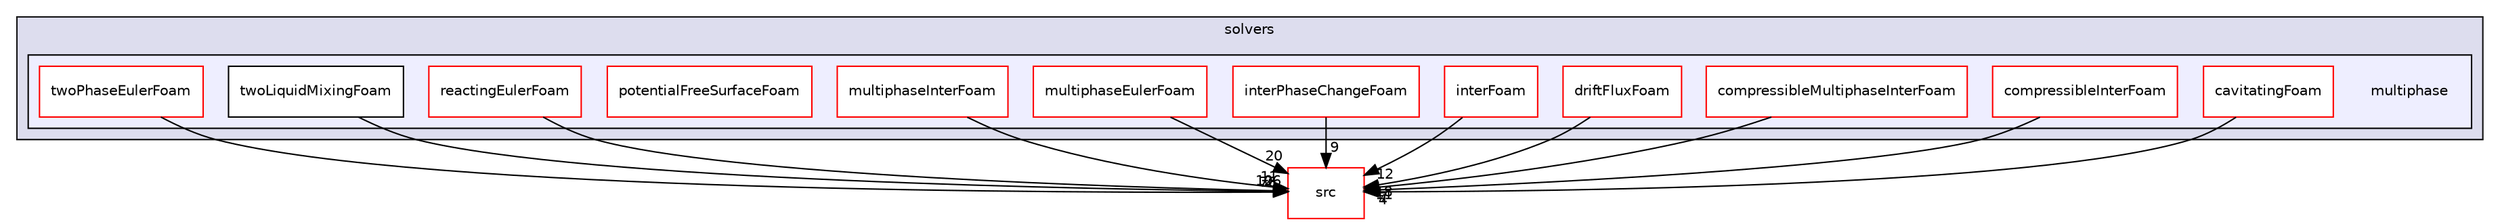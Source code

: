 digraph "applications/solvers/multiphase" {
  bgcolor=transparent;
  compound=true
  node [ fontsize="10", fontname="Helvetica"];
  edge [ labelfontsize="10", labelfontname="Helvetica"];
  subgraph clusterdir_fdd174abb8ada244b49e98779c87ac3c {
    graph [ bgcolor="#ddddee", pencolor="black", label="solvers" fontname="Helvetica", fontsize="10", URL="dir_fdd174abb8ada244b49e98779c87ac3c.html"]
  subgraph clusterdir_d62a5a20700de1cb9696e405d497a576 {
    graph [ bgcolor="#eeeeff", pencolor="black", label="" URL="dir_d62a5a20700de1cb9696e405d497a576.html"];
    dir_d62a5a20700de1cb9696e405d497a576 [shape=plaintext label="multiphase"];
    dir_ebc4a50cd94b4d9cf2a6a622cea77dff [shape=box label="cavitatingFoam" color="red" fillcolor="white" style="filled" URL="dir_ebc4a50cd94b4d9cf2a6a622cea77dff.html"];
    dir_fb05bcc430bbe51efa429e7fa7725607 [shape=box label="compressibleInterFoam" color="red" fillcolor="white" style="filled" URL="dir_fb05bcc430bbe51efa429e7fa7725607.html"];
    dir_75bd1829166ce4d491db72d27f90896f [shape=box label="compressibleMultiphaseInterFoam" color="red" fillcolor="white" style="filled" URL="dir_75bd1829166ce4d491db72d27f90896f.html"];
    dir_0c082c89dfcc226032574eee25dcdb41 [shape=box label="driftFluxFoam" color="red" fillcolor="white" style="filled" URL="dir_0c082c89dfcc226032574eee25dcdb41.html"];
    dir_6cbc35a456677982ef0a79ee58fc4be3 [shape=box label="interFoam" color="red" fillcolor="white" style="filled" URL="dir_6cbc35a456677982ef0a79ee58fc4be3.html"];
    dir_072f0e2674ae04115e1196cfcbf8d2aa [shape=box label="interPhaseChangeFoam" color="red" fillcolor="white" style="filled" URL="dir_072f0e2674ae04115e1196cfcbf8d2aa.html"];
    dir_bdb3c14a9a2875c5ad517fe30fd83be7 [shape=box label="multiphaseEulerFoam" color="red" fillcolor="white" style="filled" URL="dir_bdb3c14a9a2875c5ad517fe30fd83be7.html"];
    dir_649325ba5518c6bdafc09ed81f46ff26 [shape=box label="multiphaseInterFoam" color="red" fillcolor="white" style="filled" URL="dir_649325ba5518c6bdafc09ed81f46ff26.html"];
    dir_40ec60a1fdb4f603452122e742a2be76 [shape=box label="potentialFreeSurfaceFoam" color="red" fillcolor="white" style="filled" URL="dir_40ec60a1fdb4f603452122e742a2be76.html"];
    dir_bd1c0bce0f70f7327528a03b20ac8e2b [shape=box label="reactingEulerFoam" color="red" fillcolor="white" style="filled" URL="dir_bd1c0bce0f70f7327528a03b20ac8e2b.html"];
    dir_d593837003da2a35fc5309fd56361a04 [shape=box label="twoLiquidMixingFoam" color="black" fillcolor="white" style="filled" URL="dir_d593837003da2a35fc5309fd56361a04.html"];
    dir_9a8884475cf7812a7a55716c3274f065 [shape=box label="twoPhaseEulerFoam" color="red" fillcolor="white" style="filled" URL="dir_9a8884475cf7812a7a55716c3274f065.html"];
  }
  }
  dir_68267d1309a1af8e8297ef4c3efbcdba [shape=box label="src" color="red" URL="dir_68267d1309a1af8e8297ef4c3efbcdba.html"];
  dir_75bd1829166ce4d491db72d27f90896f->dir_68267d1309a1af8e8297ef4c3efbcdba [headlabel="11", labeldistance=1.5 headhref="dir_000055_000737.html"];
  dir_ebc4a50cd94b4d9cf2a6a622cea77dff->dir_68267d1309a1af8e8297ef4c3efbcdba [headlabel="4", labeldistance=1.5 headhref="dir_000015_000737.html"];
  dir_9a8884475cf7812a7a55716c3274f065->dir_68267d1309a1af8e8297ef4c3efbcdba [headlabel="76", labeldistance=1.5 headhref="dir_000005_000737.html"];
  dir_bd1c0bce0f70f7327528a03b20ac8e2b->dir_68267d1309a1af8e8297ef4c3efbcdba [headlabel="106", labeldistance=1.5 headhref="dir_000062_000737.html"];
  dir_072f0e2674ae04115e1196cfcbf8d2aa->dir_68267d1309a1af8e8297ef4c3efbcdba [headlabel="9", labeldistance=1.5 headhref="dir_000057_000737.html"];
  dir_6cbc35a456677982ef0a79ee58fc4be3->dir_68267d1309a1af8e8297ef4c3efbcdba [headlabel="12", labeldistance=1.5 headhref="dir_000019_000737.html"];
  dir_649325ba5518c6bdafc09ed81f46ff26->dir_68267d1309a1af8e8297ef4c3efbcdba [headlabel="11", labeldistance=1.5 headhref="dir_000216_000737.html"];
  dir_bdb3c14a9a2875c5ad517fe30fd83be7->dir_68267d1309a1af8e8297ef4c3efbcdba [headlabel="20", labeldistance=1.5 headhref="dir_000059_000737.html"];
  dir_fb05bcc430bbe51efa429e7fa7725607->dir_68267d1309a1af8e8297ef4c3efbcdba [headlabel="7", labeldistance=1.5 headhref="dir_000017_000737.html"];
  dir_0c082c89dfcc226032574eee25dcdb41->dir_68267d1309a1af8e8297ef4c3efbcdba [headlabel="18", labeldistance=1.5 headhref="dir_000056_000737.html"];
  dir_d593837003da2a35fc5309fd56361a04->dir_68267d1309a1af8e8297ef4c3efbcdba [headlabel="2", labeldistance=1.5 headhref="dir_000068_000737.html"];
}
